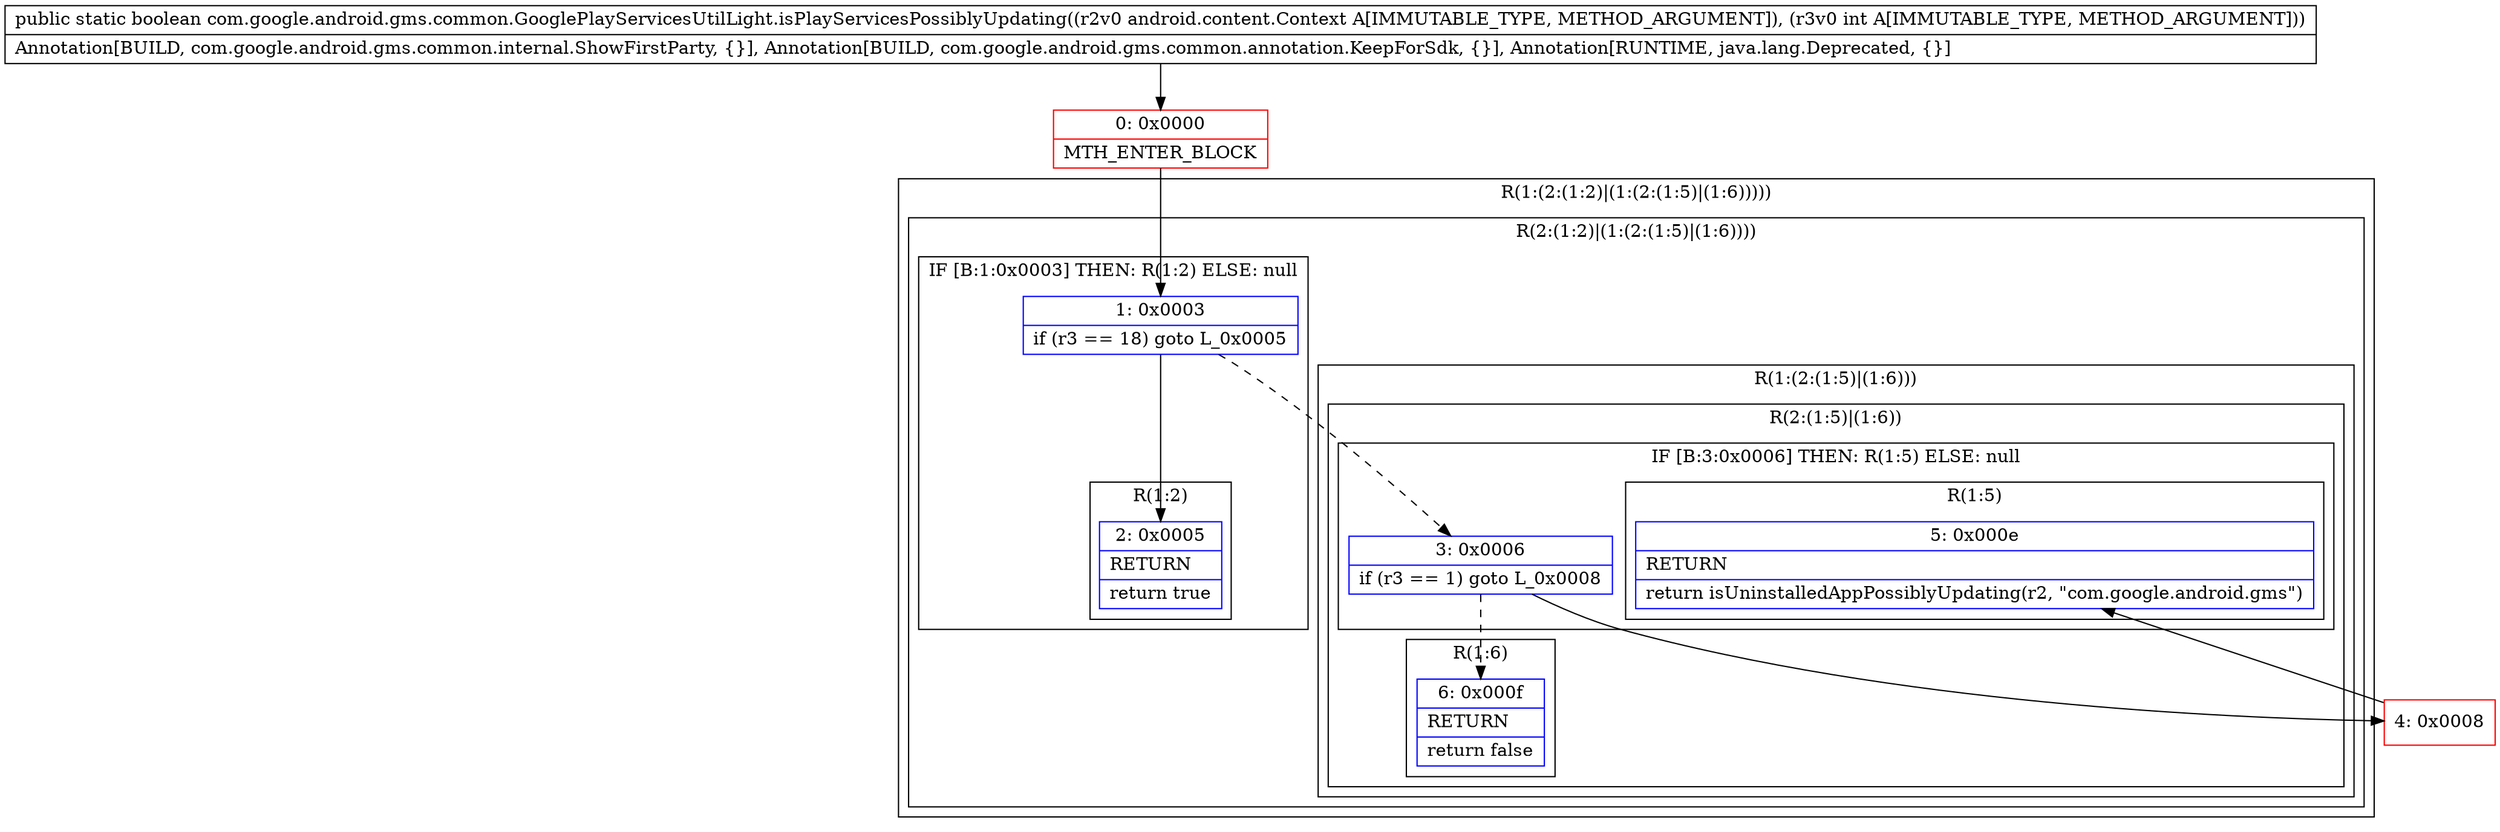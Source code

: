 digraph "CFG forcom.google.android.gms.common.GooglePlayServicesUtilLight.isPlayServicesPossiblyUpdating(Landroid\/content\/Context;I)Z" {
subgraph cluster_Region_634237415 {
label = "R(1:(2:(1:2)|(1:(2:(1:5)|(1:6)))))";
node [shape=record,color=blue];
subgraph cluster_Region_89476504 {
label = "R(2:(1:2)|(1:(2:(1:5)|(1:6))))";
node [shape=record,color=blue];
subgraph cluster_IfRegion_1075948393 {
label = "IF [B:1:0x0003] THEN: R(1:2) ELSE: null";
node [shape=record,color=blue];
Node_1 [shape=record,label="{1\:\ 0x0003|if (r3 == 18) goto L_0x0005\l}"];
subgraph cluster_Region_1233057397 {
label = "R(1:2)";
node [shape=record,color=blue];
Node_2 [shape=record,label="{2\:\ 0x0005|RETURN\l|return true\l}"];
}
}
subgraph cluster_Region_24388660 {
label = "R(1:(2:(1:5)|(1:6)))";
node [shape=record,color=blue];
subgraph cluster_Region_786595855 {
label = "R(2:(1:5)|(1:6))";
node [shape=record,color=blue];
subgraph cluster_IfRegion_1674910809 {
label = "IF [B:3:0x0006] THEN: R(1:5) ELSE: null";
node [shape=record,color=blue];
Node_3 [shape=record,label="{3\:\ 0x0006|if (r3 == 1) goto L_0x0008\l}"];
subgraph cluster_Region_1562805000 {
label = "R(1:5)";
node [shape=record,color=blue];
Node_5 [shape=record,label="{5\:\ 0x000e|RETURN\l|return isUninstalledAppPossiblyUpdating(r2, \"com.google.android.gms\")\l}"];
}
}
subgraph cluster_Region_2102614300 {
label = "R(1:6)";
node [shape=record,color=blue];
Node_6 [shape=record,label="{6\:\ 0x000f|RETURN\l|return false\l}"];
}
}
}
}
}
Node_0 [shape=record,color=red,label="{0\:\ 0x0000|MTH_ENTER_BLOCK\l}"];
Node_4 [shape=record,color=red,label="{4\:\ 0x0008}"];
MethodNode[shape=record,label="{public static boolean com.google.android.gms.common.GooglePlayServicesUtilLight.isPlayServicesPossiblyUpdating((r2v0 android.content.Context A[IMMUTABLE_TYPE, METHOD_ARGUMENT]), (r3v0 int A[IMMUTABLE_TYPE, METHOD_ARGUMENT]))  | Annotation[BUILD, com.google.android.gms.common.internal.ShowFirstParty, \{\}], Annotation[BUILD, com.google.android.gms.common.annotation.KeepForSdk, \{\}], Annotation[RUNTIME, java.lang.Deprecated, \{\}]\l}"];
MethodNode -> Node_0;
Node_1 -> Node_2;
Node_1 -> Node_3[style=dashed];
Node_3 -> Node_4;
Node_3 -> Node_6[style=dashed];
Node_0 -> Node_1;
Node_4 -> Node_5;
}

